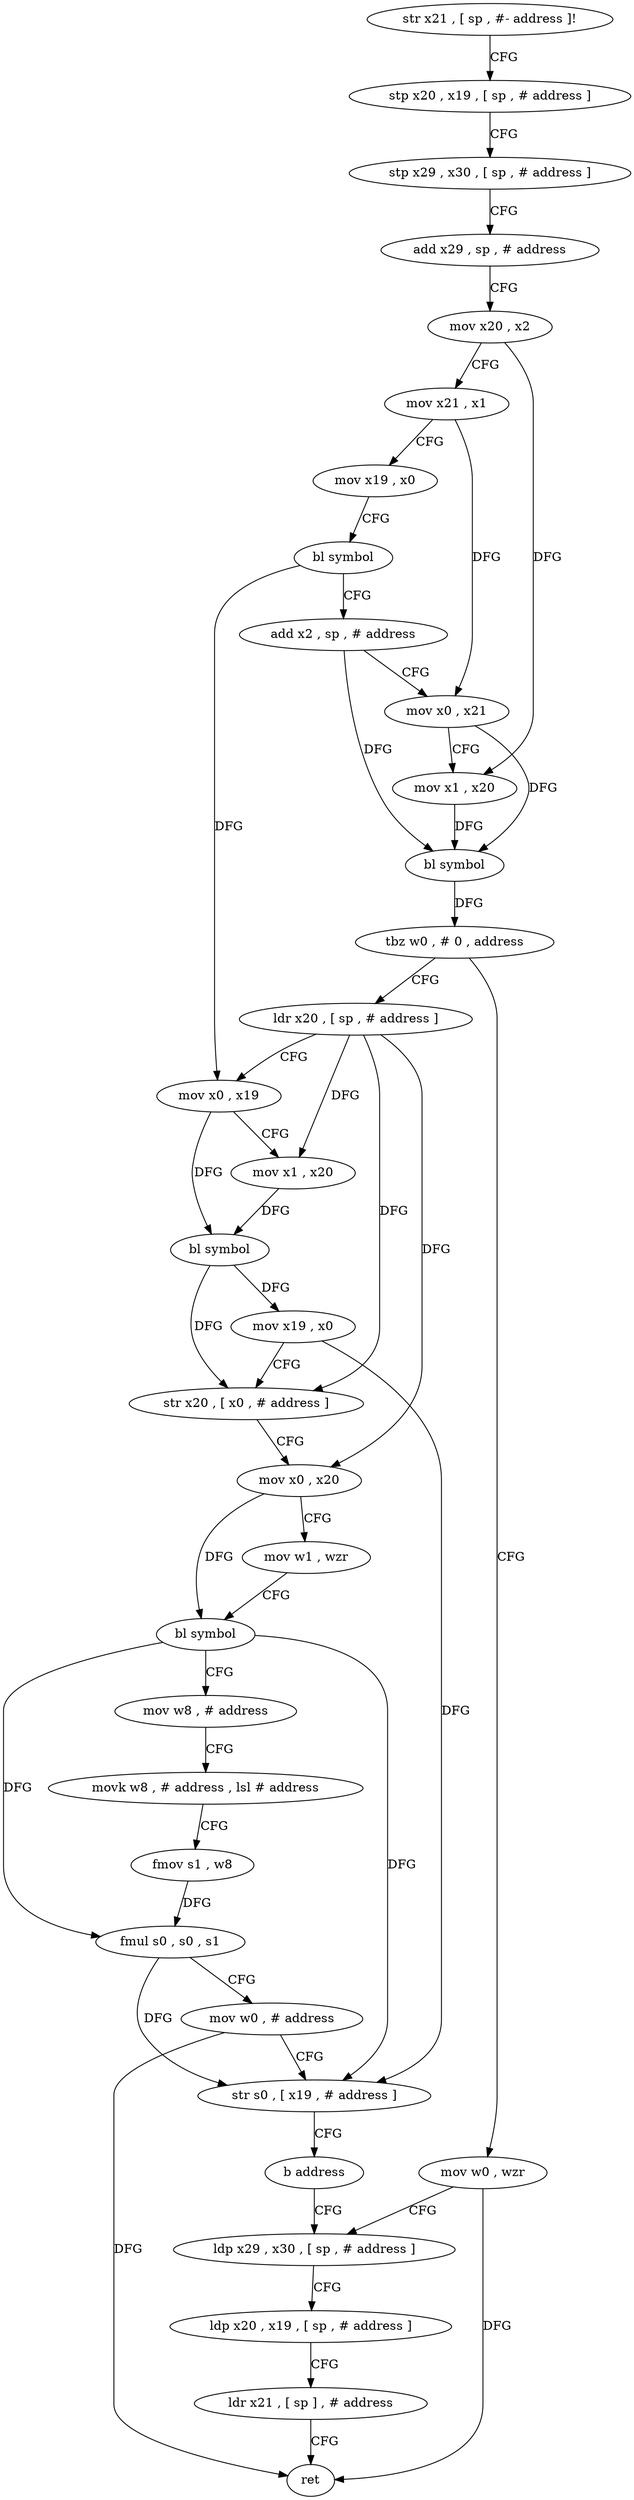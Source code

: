 digraph "func" {
"4247428" [label = "str x21 , [ sp , #- address ]!" ]
"4247432" [label = "stp x20 , x19 , [ sp , # address ]" ]
"4247436" [label = "stp x29 , x30 , [ sp , # address ]" ]
"4247440" [label = "add x29 , sp , # address" ]
"4247444" [label = "mov x20 , x2" ]
"4247448" [label = "mov x21 , x1" ]
"4247452" [label = "mov x19 , x0" ]
"4247456" [label = "bl symbol" ]
"4247460" [label = "add x2 , sp , # address" ]
"4247464" [label = "mov x0 , x21" ]
"4247468" [label = "mov x1 , x20" ]
"4247472" [label = "bl symbol" ]
"4247476" [label = "tbz w0 , # 0 , address" ]
"4247544" [label = "mov w0 , wzr" ]
"4247480" [label = "ldr x20 , [ sp , # address ]" ]
"4247548" [label = "ldp x29 , x30 , [ sp , # address ]" ]
"4247484" [label = "mov x0 , x19" ]
"4247488" [label = "mov x1 , x20" ]
"4247492" [label = "bl symbol" ]
"4247496" [label = "mov x19 , x0" ]
"4247500" [label = "str x20 , [ x0 , # address ]" ]
"4247504" [label = "mov x0 , x20" ]
"4247508" [label = "mov w1 , wzr" ]
"4247512" [label = "bl symbol" ]
"4247516" [label = "mov w8 , # address" ]
"4247520" [label = "movk w8 , # address , lsl # address" ]
"4247524" [label = "fmov s1 , w8" ]
"4247528" [label = "fmul s0 , s0 , s1" ]
"4247532" [label = "mov w0 , # address" ]
"4247536" [label = "str s0 , [ x19 , # address ]" ]
"4247540" [label = "b address" ]
"4247552" [label = "ldp x20 , x19 , [ sp , # address ]" ]
"4247556" [label = "ldr x21 , [ sp ] , # address" ]
"4247560" [label = "ret" ]
"4247428" -> "4247432" [ label = "CFG" ]
"4247432" -> "4247436" [ label = "CFG" ]
"4247436" -> "4247440" [ label = "CFG" ]
"4247440" -> "4247444" [ label = "CFG" ]
"4247444" -> "4247448" [ label = "CFG" ]
"4247444" -> "4247468" [ label = "DFG" ]
"4247448" -> "4247452" [ label = "CFG" ]
"4247448" -> "4247464" [ label = "DFG" ]
"4247452" -> "4247456" [ label = "CFG" ]
"4247456" -> "4247460" [ label = "CFG" ]
"4247456" -> "4247484" [ label = "DFG" ]
"4247460" -> "4247464" [ label = "CFG" ]
"4247460" -> "4247472" [ label = "DFG" ]
"4247464" -> "4247468" [ label = "CFG" ]
"4247464" -> "4247472" [ label = "DFG" ]
"4247468" -> "4247472" [ label = "DFG" ]
"4247472" -> "4247476" [ label = "DFG" ]
"4247476" -> "4247544" [ label = "CFG" ]
"4247476" -> "4247480" [ label = "CFG" ]
"4247544" -> "4247548" [ label = "CFG" ]
"4247544" -> "4247560" [ label = "DFG" ]
"4247480" -> "4247484" [ label = "CFG" ]
"4247480" -> "4247488" [ label = "DFG" ]
"4247480" -> "4247500" [ label = "DFG" ]
"4247480" -> "4247504" [ label = "DFG" ]
"4247548" -> "4247552" [ label = "CFG" ]
"4247484" -> "4247488" [ label = "CFG" ]
"4247484" -> "4247492" [ label = "DFG" ]
"4247488" -> "4247492" [ label = "DFG" ]
"4247492" -> "4247496" [ label = "DFG" ]
"4247492" -> "4247500" [ label = "DFG" ]
"4247496" -> "4247500" [ label = "CFG" ]
"4247496" -> "4247536" [ label = "DFG" ]
"4247500" -> "4247504" [ label = "CFG" ]
"4247504" -> "4247508" [ label = "CFG" ]
"4247504" -> "4247512" [ label = "DFG" ]
"4247508" -> "4247512" [ label = "CFG" ]
"4247512" -> "4247516" [ label = "CFG" ]
"4247512" -> "4247528" [ label = "DFG" ]
"4247512" -> "4247536" [ label = "DFG" ]
"4247516" -> "4247520" [ label = "CFG" ]
"4247520" -> "4247524" [ label = "CFG" ]
"4247524" -> "4247528" [ label = "DFG" ]
"4247528" -> "4247532" [ label = "CFG" ]
"4247528" -> "4247536" [ label = "DFG" ]
"4247532" -> "4247536" [ label = "CFG" ]
"4247532" -> "4247560" [ label = "DFG" ]
"4247536" -> "4247540" [ label = "CFG" ]
"4247540" -> "4247548" [ label = "CFG" ]
"4247552" -> "4247556" [ label = "CFG" ]
"4247556" -> "4247560" [ label = "CFG" ]
}
